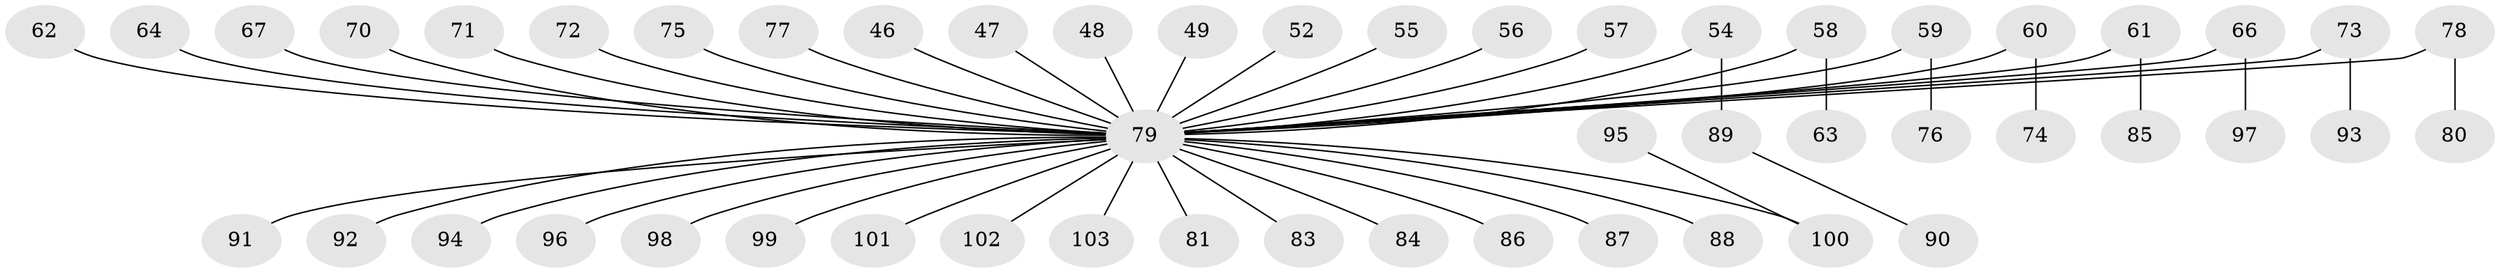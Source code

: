 // original degree distribution, {15: 0.009708737864077669, 7: 0.038834951456310676, 5: 0.009708737864077669, 8: 0.02912621359223301, 2: 0.20388349514563106, 1: 0.6310679611650486, 4: 0.009708737864077669, 3: 0.06796116504854369}
// Generated by graph-tools (version 1.1) at 2025/47/03/09/25 04:47:53]
// undirected, 51 vertices, 50 edges
graph export_dot {
graph [start="1"]
  node [color=gray90,style=filled];
  46;
  47;
  48;
  49;
  52;
  54;
  55;
  56;
  57 [super="+50"];
  58;
  59 [super="+17"];
  60;
  61;
  62 [super="+51"];
  63;
  64;
  66 [super="+39"];
  67;
  70;
  71;
  72 [super="+37"];
  73 [super="+69"];
  74;
  75 [super="+22"];
  76;
  77;
  78;
  79 [super="+13+30+15+34+68+35+20+21+23+24+25+26+28+29+31+32+36+38+41+42+43+44+45"];
  80;
  81;
  83 [super="+18+19"];
  84;
  85;
  86;
  87;
  88;
  89;
  90;
  91;
  92;
  93;
  94 [super="+53"];
  95;
  96;
  97;
  98;
  99;
  100 [super="+82"];
  101;
  102 [super="+40"];
  103;
  46 -- 79;
  47 -- 79;
  48 -- 79;
  49 -- 79;
  52 -- 79;
  54 -- 89;
  54 -- 79;
  55 -- 79;
  56 -- 79;
  57 -- 79;
  58 -- 63;
  58 -- 79;
  59 -- 76;
  59 -- 79;
  60 -- 74;
  60 -- 79;
  61 -- 85;
  61 -- 79;
  62 -- 79;
  64 -- 79;
  66 -- 97;
  66 -- 79;
  67 -- 79;
  70 -- 79;
  71 -- 79;
  72 -- 79;
  73 -- 93;
  73 -- 79;
  75 -- 79;
  77 -- 79;
  78 -- 80;
  78 -- 79;
  79 -- 83;
  79 -- 88;
  79 -- 98;
  79 -- 101;
  79 -- 96;
  79 -- 99;
  79 -- 100;
  79 -- 103;
  79 -- 84;
  79 -- 86;
  79 -- 87;
  79 -- 91;
  79 -- 81;
  79 -- 92;
  79 -- 102;
  79 -- 94;
  89 -- 90;
  95 -- 100;
}
